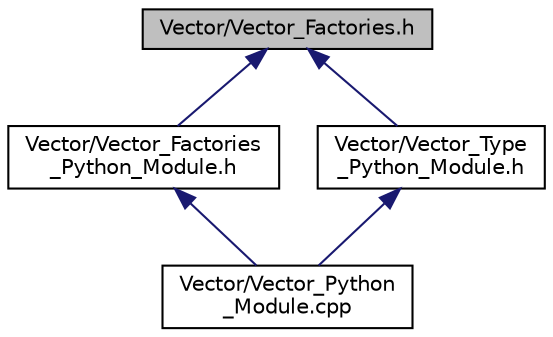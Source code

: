 digraph "Vector/Vector_Factories.h"
{
 // INTERACTIVE_SVG=YES
 // LATEX_PDF_SIZE
  bgcolor="transparent";
  edge [fontname="Helvetica",fontsize="10",labelfontname="Helvetica",labelfontsize="10"];
  node [fontname="Helvetica",fontsize="10",shape=record];
  Node1 [label="Vector/Vector_Factories.h",height=0.2,width=0.4,color="black", fillcolor="grey75", style="filled", fontcolor="black",tooltip="PySYCL Vector Factories."];
  Node1 -> Node2 [dir="back",color="midnightblue",fontsize="10",style="solid",fontname="Helvetica"];
  Node2 [label="Vector/Vector_Factories\l_Python_Module.h",height=0.2,width=0.4,color="black",URL="$_vector___factories___python___module_8h.html",tooltip="Python module for a vector object in PySYCL."];
  Node2 -> Node3 [dir="back",color="midnightblue",fontsize="10",style="solid",fontname="Helvetica"];
  Node3 [label="Vector/Vector_Python\l_Module.cpp",height=0.2,width=0.4,color="black",URL="$_vector___python___module_8cpp.html",tooltip="Python module for vectors in PySYCL."];
  Node1 -> Node4 [dir="back",color="midnightblue",fontsize="10",style="solid",fontname="Helvetica"];
  Node4 [label="Vector/Vector_Type\l_Python_Module.h",height=0.2,width=0.4,color="black",URL="$_vector___type___python___module_8h.html",tooltip="Python module for a vector object in PySYCL."];
  Node4 -> Node3 [dir="back",color="midnightblue",fontsize="10",style="solid",fontname="Helvetica"];
}
